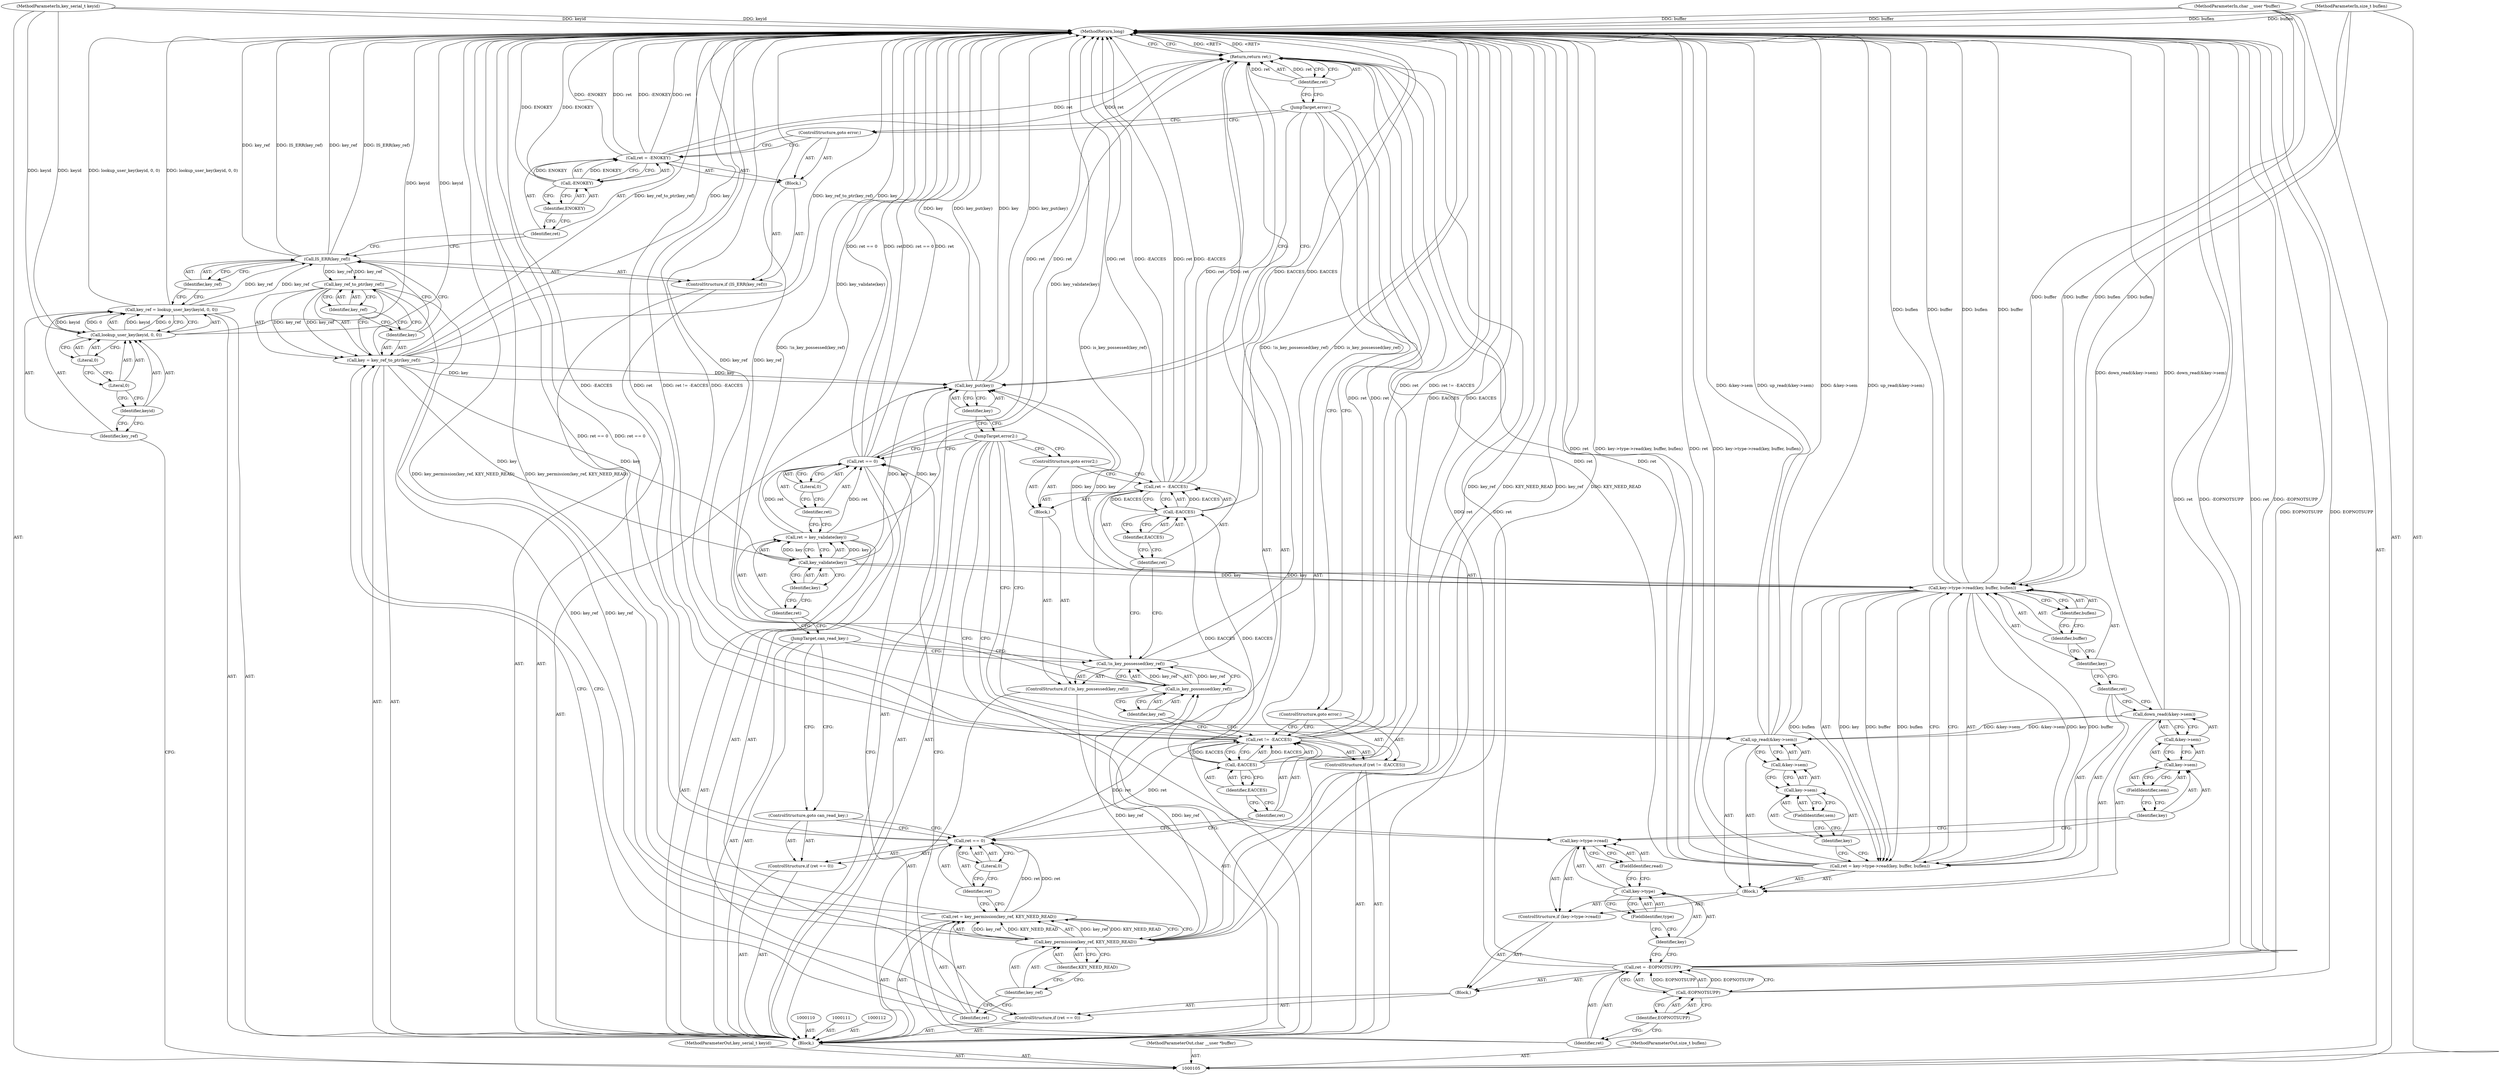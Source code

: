 digraph "1_linux_b4a1b4f5047e4f54e194681125c74c0aa64d637d" {
"1000201" [label="(MethodReturn,long)"];
"1000106" [label="(MethodParameterIn,key_serial_t keyid)"];
"1000289" [label="(MethodParameterOut,key_serial_t keyid)"];
"1000107" [label="(MethodParameterIn,char __user *buffer)"];
"1000290" [label="(MethodParameterOut,char __user *buffer)"];
"1000108" [label="(MethodParameterIn,size_t buflen)"];
"1000291" [label="(MethodParameterOut,size_t buflen)"];
"1000123" [label="(Call,ret = -ENOKEY)"];
"1000124" [label="(Identifier,ret)"];
"1000125" [label="(Call,-ENOKEY)"];
"1000126" [label="(Identifier,ENOKEY)"];
"1000127" [label="(ControlStructure,goto error;)"];
"1000128" [label="(Call,key = key_ref_to_ptr(key_ref))"];
"1000129" [label="(Identifier,key)"];
"1000131" [label="(Identifier,key_ref)"];
"1000130" [label="(Call,key_ref_to_ptr(key_ref))"];
"1000132" [label="(Call,ret = key_permission(key_ref, KEY_NEED_READ))"];
"1000133" [label="(Identifier,ret)"];
"1000135" [label="(Identifier,key_ref)"];
"1000136" [label="(Identifier,KEY_NEED_READ)"];
"1000134" [label="(Call,key_permission(key_ref, KEY_NEED_READ))"];
"1000137" [label="(ControlStructure,if (ret == 0))"];
"1000140" [label="(Literal,0)"];
"1000138" [label="(Call,ret == 0)"];
"1000139" [label="(Identifier,ret)"];
"1000141" [label="(ControlStructure,goto can_read_key;)"];
"1000109" [label="(Block,)"];
"1000142" [label="(ControlStructure,if (ret != -EACCES))"];
"1000145" [label="(Call,-EACCES)"];
"1000146" [label="(Identifier,EACCES)"];
"1000143" [label="(Call,ret != -EACCES)"];
"1000144" [label="(Identifier,ret)"];
"1000147" [label="(ControlStructure,goto error;)"];
"1000148" [label="(ControlStructure,if (!is_key_possessed(key_ref)))"];
"1000151" [label="(Identifier,key_ref)"];
"1000152" [label="(Block,)"];
"1000149" [label="(Call,!is_key_possessed(key_ref))"];
"1000150" [label="(Call,is_key_possessed(key_ref))"];
"1000153" [label="(Call,ret = -EACCES)"];
"1000154" [label="(Identifier,ret)"];
"1000155" [label="(Call,-EACCES)"];
"1000156" [label="(Identifier,EACCES)"];
"1000157" [label="(ControlStructure,goto error2;)"];
"1000158" [label="(JumpTarget,can_read_key:)"];
"1000159" [label="(Call,ret = key_validate(key))"];
"1000160" [label="(Identifier,ret)"];
"1000162" [label="(Identifier,key)"];
"1000161" [label="(Call,key_validate(key))"];
"1000163" [label="(ControlStructure,if (ret == 0))"];
"1000166" [label="(Literal,0)"];
"1000167" [label="(Block,)"];
"1000164" [label="(Call,ret == 0)"];
"1000165" [label="(Identifier,ret)"];
"1000168" [label="(Call,ret = -EOPNOTSUPP)"];
"1000169" [label="(Identifier,ret)"];
"1000170" [label="(Call,-EOPNOTSUPP)"];
"1000171" [label="(Identifier,EOPNOTSUPP)"];
"1000176" [label="(FieldIdentifier,type)"];
"1000177" [label="(FieldIdentifier,read)"];
"1000172" [label="(ControlStructure,if (key->type->read))"];
"1000178" [label="(Block,)"];
"1000173" [label="(Call,key->type->read)"];
"1000174" [label="(Call,key->type)"];
"1000175" [label="(Identifier,key)"];
"1000180" [label="(Call,&key->sem)"];
"1000181" [label="(Call,key->sem)"];
"1000182" [label="(Identifier,key)"];
"1000183" [label="(FieldIdentifier,sem)"];
"1000179" [label="(Call,down_read(&key->sem))"];
"1000186" [label="(Call,key->type->read(key, buffer, buflen))"];
"1000187" [label="(Identifier,key)"];
"1000188" [label="(Identifier,buffer)"];
"1000189" [label="(Identifier,buflen)"];
"1000184" [label="(Call,ret = key->type->read(key, buffer, buflen))"];
"1000185" [label="(Identifier,ret)"];
"1000191" [label="(Call,&key->sem)"];
"1000192" [label="(Call,key->sem)"];
"1000193" [label="(Identifier,key)"];
"1000194" [label="(FieldIdentifier,sem)"];
"1000190" [label="(Call,up_read(&key->sem))"];
"1000195" [label="(JumpTarget,error2:)"];
"1000196" [label="(Call,key_put(key))"];
"1000197" [label="(Identifier,key)"];
"1000198" [label="(JumpTarget,error:)"];
"1000199" [label="(Return,return ret;)"];
"1000200" [label="(Identifier,ret)"];
"1000113" [label="(Call,key_ref = lookup_user_key(keyid, 0, 0))"];
"1000114" [label="(Identifier,key_ref)"];
"1000115" [label="(Call,lookup_user_key(keyid, 0, 0))"];
"1000116" [label="(Identifier,keyid)"];
"1000117" [label="(Literal,0)"];
"1000118" [label="(Literal,0)"];
"1000119" [label="(ControlStructure,if (IS_ERR(key_ref)))"];
"1000121" [label="(Identifier,key_ref)"];
"1000122" [label="(Block,)"];
"1000120" [label="(Call,IS_ERR(key_ref))"];
"1000201" -> "1000105"  [label="AST: "];
"1000201" -> "1000199"  [label="CFG: "];
"1000123" -> "1000201"  [label="DDG: -ENOKEY"];
"1000123" -> "1000201"  [label="DDG: ret"];
"1000108" -> "1000201"  [label="DDG: buflen"];
"1000184" -> "1000201"  [label="DDG: ret"];
"1000184" -> "1000201"  [label="DDG: key->type->read(key, buffer, buflen)"];
"1000179" -> "1000201"  [label="DDG: down_read(&key->sem)"];
"1000186" -> "1000201"  [label="DDG: buflen"];
"1000186" -> "1000201"  [label="DDG: buffer"];
"1000149" -> "1000201"  [label="DDG: !is_key_possessed(key_ref)"];
"1000149" -> "1000201"  [label="DDG: is_key_possessed(key_ref)"];
"1000153" -> "1000201"  [label="DDG: ret"];
"1000153" -> "1000201"  [label="DDG: -EACCES"];
"1000196" -> "1000201"  [label="DDG: key"];
"1000196" -> "1000201"  [label="DDG: key_put(key)"];
"1000106" -> "1000201"  [label="DDG: keyid"];
"1000128" -> "1000201"  [label="DDG: key_ref_to_ptr(key_ref)"];
"1000128" -> "1000201"  [label="DDG: key"];
"1000164" -> "1000201"  [label="DDG: ret == 0"];
"1000164" -> "1000201"  [label="DDG: ret"];
"1000125" -> "1000201"  [label="DDG: ENOKEY"];
"1000107" -> "1000201"  [label="DDG: buffer"];
"1000150" -> "1000201"  [label="DDG: key_ref"];
"1000168" -> "1000201"  [label="DDG: ret"];
"1000168" -> "1000201"  [label="DDG: -EOPNOTSUPP"];
"1000190" -> "1000201"  [label="DDG: up_read(&key->sem)"];
"1000190" -> "1000201"  [label="DDG: &key->sem"];
"1000143" -> "1000201"  [label="DDG: ret"];
"1000143" -> "1000201"  [label="DDG: ret != -EACCES"];
"1000143" -> "1000201"  [label="DDG: -EACCES"];
"1000132" -> "1000201"  [label="DDG: key_permission(key_ref, KEY_NEED_READ)"];
"1000113" -> "1000201"  [label="DDG: lookup_user_key(keyid, 0, 0)"];
"1000120" -> "1000201"  [label="DDG: key_ref"];
"1000120" -> "1000201"  [label="DDG: IS_ERR(key_ref)"];
"1000134" -> "1000201"  [label="DDG: key_ref"];
"1000134" -> "1000201"  [label="DDG: KEY_NEED_READ"];
"1000170" -> "1000201"  [label="DDG: EOPNOTSUPP"];
"1000138" -> "1000201"  [label="DDG: ret == 0"];
"1000155" -> "1000201"  [label="DDG: EACCES"];
"1000145" -> "1000201"  [label="DDG: EACCES"];
"1000159" -> "1000201"  [label="DDG: key_validate(key)"];
"1000115" -> "1000201"  [label="DDG: keyid"];
"1000199" -> "1000201"  [label="DDG: <RET>"];
"1000106" -> "1000105"  [label="AST: "];
"1000106" -> "1000201"  [label="DDG: keyid"];
"1000106" -> "1000115"  [label="DDG: keyid"];
"1000289" -> "1000105"  [label="AST: "];
"1000107" -> "1000105"  [label="AST: "];
"1000107" -> "1000201"  [label="DDG: buffer"];
"1000107" -> "1000186"  [label="DDG: buffer"];
"1000290" -> "1000105"  [label="AST: "];
"1000108" -> "1000105"  [label="AST: "];
"1000108" -> "1000201"  [label="DDG: buflen"];
"1000108" -> "1000186"  [label="DDG: buflen"];
"1000291" -> "1000105"  [label="AST: "];
"1000123" -> "1000122"  [label="AST: "];
"1000123" -> "1000125"  [label="CFG: "];
"1000124" -> "1000123"  [label="AST: "];
"1000125" -> "1000123"  [label="AST: "];
"1000127" -> "1000123"  [label="CFG: "];
"1000123" -> "1000201"  [label="DDG: -ENOKEY"];
"1000123" -> "1000201"  [label="DDG: ret"];
"1000125" -> "1000123"  [label="DDG: ENOKEY"];
"1000123" -> "1000199"  [label="DDG: ret"];
"1000124" -> "1000123"  [label="AST: "];
"1000124" -> "1000120"  [label="CFG: "];
"1000126" -> "1000124"  [label="CFG: "];
"1000125" -> "1000123"  [label="AST: "];
"1000125" -> "1000126"  [label="CFG: "];
"1000126" -> "1000125"  [label="AST: "];
"1000123" -> "1000125"  [label="CFG: "];
"1000125" -> "1000201"  [label="DDG: ENOKEY"];
"1000125" -> "1000123"  [label="DDG: ENOKEY"];
"1000126" -> "1000125"  [label="AST: "];
"1000126" -> "1000124"  [label="CFG: "];
"1000125" -> "1000126"  [label="CFG: "];
"1000127" -> "1000122"  [label="AST: "];
"1000127" -> "1000123"  [label="CFG: "];
"1000198" -> "1000127"  [label="CFG: "];
"1000128" -> "1000109"  [label="AST: "];
"1000128" -> "1000130"  [label="CFG: "];
"1000129" -> "1000128"  [label="AST: "];
"1000130" -> "1000128"  [label="AST: "];
"1000133" -> "1000128"  [label="CFG: "];
"1000128" -> "1000201"  [label="DDG: key_ref_to_ptr(key_ref)"];
"1000128" -> "1000201"  [label="DDG: key"];
"1000130" -> "1000128"  [label="DDG: key_ref"];
"1000128" -> "1000161"  [label="DDG: key"];
"1000128" -> "1000196"  [label="DDG: key"];
"1000129" -> "1000128"  [label="AST: "];
"1000129" -> "1000120"  [label="CFG: "];
"1000131" -> "1000129"  [label="CFG: "];
"1000131" -> "1000130"  [label="AST: "];
"1000131" -> "1000129"  [label="CFG: "];
"1000130" -> "1000131"  [label="CFG: "];
"1000130" -> "1000128"  [label="AST: "];
"1000130" -> "1000131"  [label="CFG: "];
"1000131" -> "1000130"  [label="AST: "];
"1000128" -> "1000130"  [label="CFG: "];
"1000130" -> "1000128"  [label="DDG: key_ref"];
"1000120" -> "1000130"  [label="DDG: key_ref"];
"1000130" -> "1000134"  [label="DDG: key_ref"];
"1000132" -> "1000109"  [label="AST: "];
"1000132" -> "1000134"  [label="CFG: "];
"1000133" -> "1000132"  [label="AST: "];
"1000134" -> "1000132"  [label="AST: "];
"1000139" -> "1000132"  [label="CFG: "];
"1000132" -> "1000201"  [label="DDG: key_permission(key_ref, KEY_NEED_READ)"];
"1000134" -> "1000132"  [label="DDG: key_ref"];
"1000134" -> "1000132"  [label="DDG: KEY_NEED_READ"];
"1000132" -> "1000138"  [label="DDG: ret"];
"1000133" -> "1000132"  [label="AST: "];
"1000133" -> "1000128"  [label="CFG: "];
"1000135" -> "1000133"  [label="CFG: "];
"1000135" -> "1000134"  [label="AST: "];
"1000135" -> "1000133"  [label="CFG: "];
"1000136" -> "1000135"  [label="CFG: "];
"1000136" -> "1000134"  [label="AST: "];
"1000136" -> "1000135"  [label="CFG: "];
"1000134" -> "1000136"  [label="CFG: "];
"1000134" -> "1000132"  [label="AST: "];
"1000134" -> "1000136"  [label="CFG: "];
"1000135" -> "1000134"  [label="AST: "];
"1000136" -> "1000134"  [label="AST: "];
"1000132" -> "1000134"  [label="CFG: "];
"1000134" -> "1000201"  [label="DDG: key_ref"];
"1000134" -> "1000201"  [label="DDG: KEY_NEED_READ"];
"1000134" -> "1000132"  [label="DDG: key_ref"];
"1000134" -> "1000132"  [label="DDG: KEY_NEED_READ"];
"1000130" -> "1000134"  [label="DDG: key_ref"];
"1000134" -> "1000150"  [label="DDG: key_ref"];
"1000137" -> "1000109"  [label="AST: "];
"1000138" -> "1000137"  [label="AST: "];
"1000141" -> "1000137"  [label="AST: "];
"1000140" -> "1000138"  [label="AST: "];
"1000140" -> "1000139"  [label="CFG: "];
"1000138" -> "1000140"  [label="CFG: "];
"1000138" -> "1000137"  [label="AST: "];
"1000138" -> "1000140"  [label="CFG: "];
"1000139" -> "1000138"  [label="AST: "];
"1000140" -> "1000138"  [label="AST: "];
"1000141" -> "1000138"  [label="CFG: "];
"1000144" -> "1000138"  [label="CFG: "];
"1000138" -> "1000201"  [label="DDG: ret == 0"];
"1000132" -> "1000138"  [label="DDG: ret"];
"1000138" -> "1000143"  [label="DDG: ret"];
"1000139" -> "1000138"  [label="AST: "];
"1000139" -> "1000132"  [label="CFG: "];
"1000140" -> "1000139"  [label="CFG: "];
"1000141" -> "1000137"  [label="AST: "];
"1000141" -> "1000138"  [label="CFG: "];
"1000158" -> "1000141"  [label="CFG: "];
"1000109" -> "1000105"  [label="AST: "];
"1000110" -> "1000109"  [label="AST: "];
"1000111" -> "1000109"  [label="AST: "];
"1000112" -> "1000109"  [label="AST: "];
"1000113" -> "1000109"  [label="AST: "];
"1000119" -> "1000109"  [label="AST: "];
"1000128" -> "1000109"  [label="AST: "];
"1000132" -> "1000109"  [label="AST: "];
"1000137" -> "1000109"  [label="AST: "];
"1000142" -> "1000109"  [label="AST: "];
"1000148" -> "1000109"  [label="AST: "];
"1000158" -> "1000109"  [label="AST: "];
"1000159" -> "1000109"  [label="AST: "];
"1000163" -> "1000109"  [label="AST: "];
"1000195" -> "1000109"  [label="AST: "];
"1000196" -> "1000109"  [label="AST: "];
"1000198" -> "1000109"  [label="AST: "];
"1000199" -> "1000109"  [label="AST: "];
"1000142" -> "1000109"  [label="AST: "];
"1000143" -> "1000142"  [label="AST: "];
"1000147" -> "1000142"  [label="AST: "];
"1000145" -> "1000143"  [label="AST: "];
"1000145" -> "1000146"  [label="CFG: "];
"1000146" -> "1000145"  [label="AST: "];
"1000143" -> "1000145"  [label="CFG: "];
"1000145" -> "1000201"  [label="DDG: EACCES"];
"1000145" -> "1000143"  [label="DDG: EACCES"];
"1000145" -> "1000155"  [label="DDG: EACCES"];
"1000146" -> "1000145"  [label="AST: "];
"1000146" -> "1000144"  [label="CFG: "];
"1000145" -> "1000146"  [label="CFG: "];
"1000143" -> "1000142"  [label="AST: "];
"1000143" -> "1000145"  [label="CFG: "];
"1000144" -> "1000143"  [label="AST: "];
"1000145" -> "1000143"  [label="AST: "];
"1000147" -> "1000143"  [label="CFG: "];
"1000151" -> "1000143"  [label="CFG: "];
"1000143" -> "1000201"  [label="DDG: ret"];
"1000143" -> "1000201"  [label="DDG: ret != -EACCES"];
"1000143" -> "1000201"  [label="DDG: -EACCES"];
"1000138" -> "1000143"  [label="DDG: ret"];
"1000145" -> "1000143"  [label="DDG: EACCES"];
"1000143" -> "1000199"  [label="DDG: ret"];
"1000144" -> "1000143"  [label="AST: "];
"1000144" -> "1000138"  [label="CFG: "];
"1000146" -> "1000144"  [label="CFG: "];
"1000147" -> "1000142"  [label="AST: "];
"1000147" -> "1000143"  [label="CFG: "];
"1000198" -> "1000147"  [label="CFG: "];
"1000148" -> "1000109"  [label="AST: "];
"1000149" -> "1000148"  [label="AST: "];
"1000152" -> "1000148"  [label="AST: "];
"1000151" -> "1000150"  [label="AST: "];
"1000151" -> "1000143"  [label="CFG: "];
"1000150" -> "1000151"  [label="CFG: "];
"1000152" -> "1000148"  [label="AST: "];
"1000153" -> "1000152"  [label="AST: "];
"1000157" -> "1000152"  [label="AST: "];
"1000149" -> "1000148"  [label="AST: "];
"1000149" -> "1000150"  [label="CFG: "];
"1000150" -> "1000149"  [label="AST: "];
"1000154" -> "1000149"  [label="CFG: "];
"1000158" -> "1000149"  [label="CFG: "];
"1000149" -> "1000201"  [label="DDG: !is_key_possessed(key_ref)"];
"1000149" -> "1000201"  [label="DDG: is_key_possessed(key_ref)"];
"1000150" -> "1000149"  [label="DDG: key_ref"];
"1000150" -> "1000149"  [label="AST: "];
"1000150" -> "1000151"  [label="CFG: "];
"1000151" -> "1000150"  [label="AST: "];
"1000149" -> "1000150"  [label="CFG: "];
"1000150" -> "1000201"  [label="DDG: key_ref"];
"1000150" -> "1000149"  [label="DDG: key_ref"];
"1000134" -> "1000150"  [label="DDG: key_ref"];
"1000153" -> "1000152"  [label="AST: "];
"1000153" -> "1000155"  [label="CFG: "];
"1000154" -> "1000153"  [label="AST: "];
"1000155" -> "1000153"  [label="AST: "];
"1000157" -> "1000153"  [label="CFG: "];
"1000153" -> "1000201"  [label="DDG: ret"];
"1000153" -> "1000201"  [label="DDG: -EACCES"];
"1000155" -> "1000153"  [label="DDG: EACCES"];
"1000153" -> "1000199"  [label="DDG: ret"];
"1000154" -> "1000153"  [label="AST: "];
"1000154" -> "1000149"  [label="CFG: "];
"1000156" -> "1000154"  [label="CFG: "];
"1000155" -> "1000153"  [label="AST: "];
"1000155" -> "1000156"  [label="CFG: "];
"1000156" -> "1000155"  [label="AST: "];
"1000153" -> "1000155"  [label="CFG: "];
"1000155" -> "1000201"  [label="DDG: EACCES"];
"1000155" -> "1000153"  [label="DDG: EACCES"];
"1000145" -> "1000155"  [label="DDG: EACCES"];
"1000156" -> "1000155"  [label="AST: "];
"1000156" -> "1000154"  [label="CFG: "];
"1000155" -> "1000156"  [label="CFG: "];
"1000157" -> "1000152"  [label="AST: "];
"1000157" -> "1000153"  [label="CFG: "];
"1000195" -> "1000157"  [label="CFG: "];
"1000158" -> "1000109"  [label="AST: "];
"1000158" -> "1000149"  [label="CFG: "];
"1000158" -> "1000141"  [label="CFG: "];
"1000160" -> "1000158"  [label="CFG: "];
"1000159" -> "1000109"  [label="AST: "];
"1000159" -> "1000161"  [label="CFG: "];
"1000160" -> "1000159"  [label="AST: "];
"1000161" -> "1000159"  [label="AST: "];
"1000165" -> "1000159"  [label="CFG: "];
"1000159" -> "1000201"  [label="DDG: key_validate(key)"];
"1000161" -> "1000159"  [label="DDG: key"];
"1000159" -> "1000164"  [label="DDG: ret"];
"1000160" -> "1000159"  [label="AST: "];
"1000160" -> "1000158"  [label="CFG: "];
"1000162" -> "1000160"  [label="CFG: "];
"1000162" -> "1000161"  [label="AST: "];
"1000162" -> "1000160"  [label="CFG: "];
"1000161" -> "1000162"  [label="CFG: "];
"1000161" -> "1000159"  [label="AST: "];
"1000161" -> "1000162"  [label="CFG: "];
"1000162" -> "1000161"  [label="AST: "];
"1000159" -> "1000161"  [label="CFG: "];
"1000161" -> "1000159"  [label="DDG: key"];
"1000128" -> "1000161"  [label="DDG: key"];
"1000161" -> "1000186"  [label="DDG: key"];
"1000161" -> "1000196"  [label="DDG: key"];
"1000163" -> "1000109"  [label="AST: "];
"1000164" -> "1000163"  [label="AST: "];
"1000167" -> "1000163"  [label="AST: "];
"1000166" -> "1000164"  [label="AST: "];
"1000166" -> "1000165"  [label="CFG: "];
"1000164" -> "1000166"  [label="CFG: "];
"1000167" -> "1000163"  [label="AST: "];
"1000168" -> "1000167"  [label="AST: "];
"1000172" -> "1000167"  [label="AST: "];
"1000164" -> "1000163"  [label="AST: "];
"1000164" -> "1000166"  [label="CFG: "];
"1000165" -> "1000164"  [label="AST: "];
"1000166" -> "1000164"  [label="AST: "];
"1000169" -> "1000164"  [label="CFG: "];
"1000195" -> "1000164"  [label="CFG: "];
"1000164" -> "1000201"  [label="DDG: ret == 0"];
"1000164" -> "1000201"  [label="DDG: ret"];
"1000159" -> "1000164"  [label="DDG: ret"];
"1000164" -> "1000199"  [label="DDG: ret"];
"1000165" -> "1000164"  [label="AST: "];
"1000165" -> "1000159"  [label="CFG: "];
"1000166" -> "1000165"  [label="CFG: "];
"1000168" -> "1000167"  [label="AST: "];
"1000168" -> "1000170"  [label="CFG: "];
"1000169" -> "1000168"  [label="AST: "];
"1000170" -> "1000168"  [label="AST: "];
"1000175" -> "1000168"  [label="CFG: "];
"1000168" -> "1000201"  [label="DDG: ret"];
"1000168" -> "1000201"  [label="DDG: -EOPNOTSUPP"];
"1000170" -> "1000168"  [label="DDG: EOPNOTSUPP"];
"1000168" -> "1000199"  [label="DDG: ret"];
"1000169" -> "1000168"  [label="AST: "];
"1000169" -> "1000164"  [label="CFG: "];
"1000171" -> "1000169"  [label="CFG: "];
"1000170" -> "1000168"  [label="AST: "];
"1000170" -> "1000171"  [label="CFG: "];
"1000171" -> "1000170"  [label="AST: "];
"1000168" -> "1000170"  [label="CFG: "];
"1000170" -> "1000201"  [label="DDG: EOPNOTSUPP"];
"1000170" -> "1000168"  [label="DDG: EOPNOTSUPP"];
"1000171" -> "1000170"  [label="AST: "];
"1000171" -> "1000169"  [label="CFG: "];
"1000170" -> "1000171"  [label="CFG: "];
"1000176" -> "1000174"  [label="AST: "];
"1000176" -> "1000175"  [label="CFG: "];
"1000174" -> "1000176"  [label="CFG: "];
"1000177" -> "1000173"  [label="AST: "];
"1000177" -> "1000174"  [label="CFG: "];
"1000173" -> "1000177"  [label="CFG: "];
"1000172" -> "1000167"  [label="AST: "];
"1000173" -> "1000172"  [label="AST: "];
"1000178" -> "1000172"  [label="AST: "];
"1000178" -> "1000172"  [label="AST: "];
"1000179" -> "1000178"  [label="AST: "];
"1000184" -> "1000178"  [label="AST: "];
"1000190" -> "1000178"  [label="AST: "];
"1000173" -> "1000172"  [label="AST: "];
"1000173" -> "1000177"  [label="CFG: "];
"1000174" -> "1000173"  [label="AST: "];
"1000177" -> "1000173"  [label="AST: "];
"1000182" -> "1000173"  [label="CFG: "];
"1000195" -> "1000173"  [label="CFG: "];
"1000174" -> "1000173"  [label="AST: "];
"1000174" -> "1000176"  [label="CFG: "];
"1000175" -> "1000174"  [label="AST: "];
"1000176" -> "1000174"  [label="AST: "];
"1000177" -> "1000174"  [label="CFG: "];
"1000175" -> "1000174"  [label="AST: "];
"1000175" -> "1000168"  [label="CFG: "];
"1000176" -> "1000175"  [label="CFG: "];
"1000180" -> "1000179"  [label="AST: "];
"1000180" -> "1000181"  [label="CFG: "];
"1000181" -> "1000180"  [label="AST: "];
"1000179" -> "1000180"  [label="CFG: "];
"1000181" -> "1000180"  [label="AST: "];
"1000181" -> "1000183"  [label="CFG: "];
"1000182" -> "1000181"  [label="AST: "];
"1000183" -> "1000181"  [label="AST: "];
"1000180" -> "1000181"  [label="CFG: "];
"1000182" -> "1000181"  [label="AST: "];
"1000182" -> "1000173"  [label="CFG: "];
"1000183" -> "1000182"  [label="CFG: "];
"1000183" -> "1000181"  [label="AST: "];
"1000183" -> "1000182"  [label="CFG: "];
"1000181" -> "1000183"  [label="CFG: "];
"1000179" -> "1000178"  [label="AST: "];
"1000179" -> "1000180"  [label="CFG: "];
"1000180" -> "1000179"  [label="AST: "];
"1000185" -> "1000179"  [label="CFG: "];
"1000179" -> "1000201"  [label="DDG: down_read(&key->sem)"];
"1000179" -> "1000190"  [label="DDG: &key->sem"];
"1000186" -> "1000184"  [label="AST: "];
"1000186" -> "1000189"  [label="CFG: "];
"1000187" -> "1000186"  [label="AST: "];
"1000188" -> "1000186"  [label="AST: "];
"1000189" -> "1000186"  [label="AST: "];
"1000184" -> "1000186"  [label="CFG: "];
"1000186" -> "1000201"  [label="DDG: buflen"];
"1000186" -> "1000201"  [label="DDG: buffer"];
"1000186" -> "1000184"  [label="DDG: key"];
"1000186" -> "1000184"  [label="DDG: buffer"];
"1000186" -> "1000184"  [label="DDG: buflen"];
"1000161" -> "1000186"  [label="DDG: key"];
"1000107" -> "1000186"  [label="DDG: buffer"];
"1000108" -> "1000186"  [label="DDG: buflen"];
"1000186" -> "1000196"  [label="DDG: key"];
"1000187" -> "1000186"  [label="AST: "];
"1000187" -> "1000185"  [label="CFG: "];
"1000188" -> "1000187"  [label="CFG: "];
"1000188" -> "1000186"  [label="AST: "];
"1000188" -> "1000187"  [label="CFG: "];
"1000189" -> "1000188"  [label="CFG: "];
"1000189" -> "1000186"  [label="AST: "];
"1000189" -> "1000188"  [label="CFG: "];
"1000186" -> "1000189"  [label="CFG: "];
"1000184" -> "1000178"  [label="AST: "];
"1000184" -> "1000186"  [label="CFG: "];
"1000185" -> "1000184"  [label="AST: "];
"1000186" -> "1000184"  [label="AST: "];
"1000193" -> "1000184"  [label="CFG: "];
"1000184" -> "1000201"  [label="DDG: ret"];
"1000184" -> "1000201"  [label="DDG: key->type->read(key, buffer, buflen)"];
"1000186" -> "1000184"  [label="DDG: key"];
"1000186" -> "1000184"  [label="DDG: buffer"];
"1000186" -> "1000184"  [label="DDG: buflen"];
"1000184" -> "1000199"  [label="DDG: ret"];
"1000185" -> "1000184"  [label="AST: "];
"1000185" -> "1000179"  [label="CFG: "];
"1000187" -> "1000185"  [label="CFG: "];
"1000191" -> "1000190"  [label="AST: "];
"1000191" -> "1000192"  [label="CFG: "];
"1000192" -> "1000191"  [label="AST: "];
"1000190" -> "1000191"  [label="CFG: "];
"1000192" -> "1000191"  [label="AST: "];
"1000192" -> "1000194"  [label="CFG: "];
"1000193" -> "1000192"  [label="AST: "];
"1000194" -> "1000192"  [label="AST: "];
"1000191" -> "1000192"  [label="CFG: "];
"1000193" -> "1000192"  [label="AST: "];
"1000193" -> "1000184"  [label="CFG: "];
"1000194" -> "1000193"  [label="CFG: "];
"1000194" -> "1000192"  [label="AST: "];
"1000194" -> "1000193"  [label="CFG: "];
"1000192" -> "1000194"  [label="CFG: "];
"1000190" -> "1000178"  [label="AST: "];
"1000190" -> "1000191"  [label="CFG: "];
"1000191" -> "1000190"  [label="AST: "];
"1000195" -> "1000190"  [label="CFG: "];
"1000190" -> "1000201"  [label="DDG: up_read(&key->sem)"];
"1000190" -> "1000201"  [label="DDG: &key->sem"];
"1000179" -> "1000190"  [label="DDG: &key->sem"];
"1000195" -> "1000109"  [label="AST: "];
"1000195" -> "1000190"  [label="CFG: "];
"1000195" -> "1000173"  [label="CFG: "];
"1000195" -> "1000164"  [label="CFG: "];
"1000195" -> "1000157"  [label="CFG: "];
"1000197" -> "1000195"  [label="CFG: "];
"1000196" -> "1000109"  [label="AST: "];
"1000196" -> "1000197"  [label="CFG: "];
"1000197" -> "1000196"  [label="AST: "];
"1000198" -> "1000196"  [label="CFG: "];
"1000196" -> "1000201"  [label="DDG: key"];
"1000196" -> "1000201"  [label="DDG: key_put(key)"];
"1000186" -> "1000196"  [label="DDG: key"];
"1000128" -> "1000196"  [label="DDG: key"];
"1000161" -> "1000196"  [label="DDG: key"];
"1000197" -> "1000196"  [label="AST: "];
"1000197" -> "1000195"  [label="CFG: "];
"1000196" -> "1000197"  [label="CFG: "];
"1000198" -> "1000109"  [label="AST: "];
"1000198" -> "1000196"  [label="CFG: "];
"1000198" -> "1000127"  [label="CFG: "];
"1000198" -> "1000147"  [label="CFG: "];
"1000200" -> "1000198"  [label="CFG: "];
"1000199" -> "1000109"  [label="AST: "];
"1000199" -> "1000200"  [label="CFG: "];
"1000200" -> "1000199"  [label="AST: "];
"1000201" -> "1000199"  [label="CFG: "];
"1000199" -> "1000201"  [label="DDG: <RET>"];
"1000200" -> "1000199"  [label="DDG: ret"];
"1000184" -> "1000199"  [label="DDG: ret"];
"1000168" -> "1000199"  [label="DDG: ret"];
"1000143" -> "1000199"  [label="DDG: ret"];
"1000153" -> "1000199"  [label="DDG: ret"];
"1000123" -> "1000199"  [label="DDG: ret"];
"1000164" -> "1000199"  [label="DDG: ret"];
"1000200" -> "1000199"  [label="AST: "];
"1000200" -> "1000198"  [label="CFG: "];
"1000199" -> "1000200"  [label="CFG: "];
"1000200" -> "1000199"  [label="DDG: ret"];
"1000113" -> "1000109"  [label="AST: "];
"1000113" -> "1000115"  [label="CFG: "];
"1000114" -> "1000113"  [label="AST: "];
"1000115" -> "1000113"  [label="AST: "];
"1000121" -> "1000113"  [label="CFG: "];
"1000113" -> "1000201"  [label="DDG: lookup_user_key(keyid, 0, 0)"];
"1000115" -> "1000113"  [label="DDG: keyid"];
"1000115" -> "1000113"  [label="DDG: 0"];
"1000113" -> "1000120"  [label="DDG: key_ref"];
"1000114" -> "1000113"  [label="AST: "];
"1000114" -> "1000105"  [label="CFG: "];
"1000116" -> "1000114"  [label="CFG: "];
"1000115" -> "1000113"  [label="AST: "];
"1000115" -> "1000118"  [label="CFG: "];
"1000116" -> "1000115"  [label="AST: "];
"1000117" -> "1000115"  [label="AST: "];
"1000118" -> "1000115"  [label="AST: "];
"1000113" -> "1000115"  [label="CFG: "];
"1000115" -> "1000201"  [label="DDG: keyid"];
"1000115" -> "1000113"  [label="DDG: keyid"];
"1000115" -> "1000113"  [label="DDG: 0"];
"1000106" -> "1000115"  [label="DDG: keyid"];
"1000116" -> "1000115"  [label="AST: "];
"1000116" -> "1000114"  [label="CFG: "];
"1000117" -> "1000116"  [label="CFG: "];
"1000117" -> "1000115"  [label="AST: "];
"1000117" -> "1000116"  [label="CFG: "];
"1000118" -> "1000117"  [label="CFG: "];
"1000118" -> "1000115"  [label="AST: "];
"1000118" -> "1000117"  [label="CFG: "];
"1000115" -> "1000118"  [label="CFG: "];
"1000119" -> "1000109"  [label="AST: "];
"1000120" -> "1000119"  [label="AST: "];
"1000122" -> "1000119"  [label="AST: "];
"1000121" -> "1000120"  [label="AST: "];
"1000121" -> "1000113"  [label="CFG: "];
"1000120" -> "1000121"  [label="CFG: "];
"1000122" -> "1000119"  [label="AST: "];
"1000123" -> "1000122"  [label="AST: "];
"1000127" -> "1000122"  [label="AST: "];
"1000120" -> "1000119"  [label="AST: "];
"1000120" -> "1000121"  [label="CFG: "];
"1000121" -> "1000120"  [label="AST: "];
"1000124" -> "1000120"  [label="CFG: "];
"1000129" -> "1000120"  [label="CFG: "];
"1000120" -> "1000201"  [label="DDG: key_ref"];
"1000120" -> "1000201"  [label="DDG: IS_ERR(key_ref)"];
"1000113" -> "1000120"  [label="DDG: key_ref"];
"1000120" -> "1000130"  [label="DDG: key_ref"];
}
